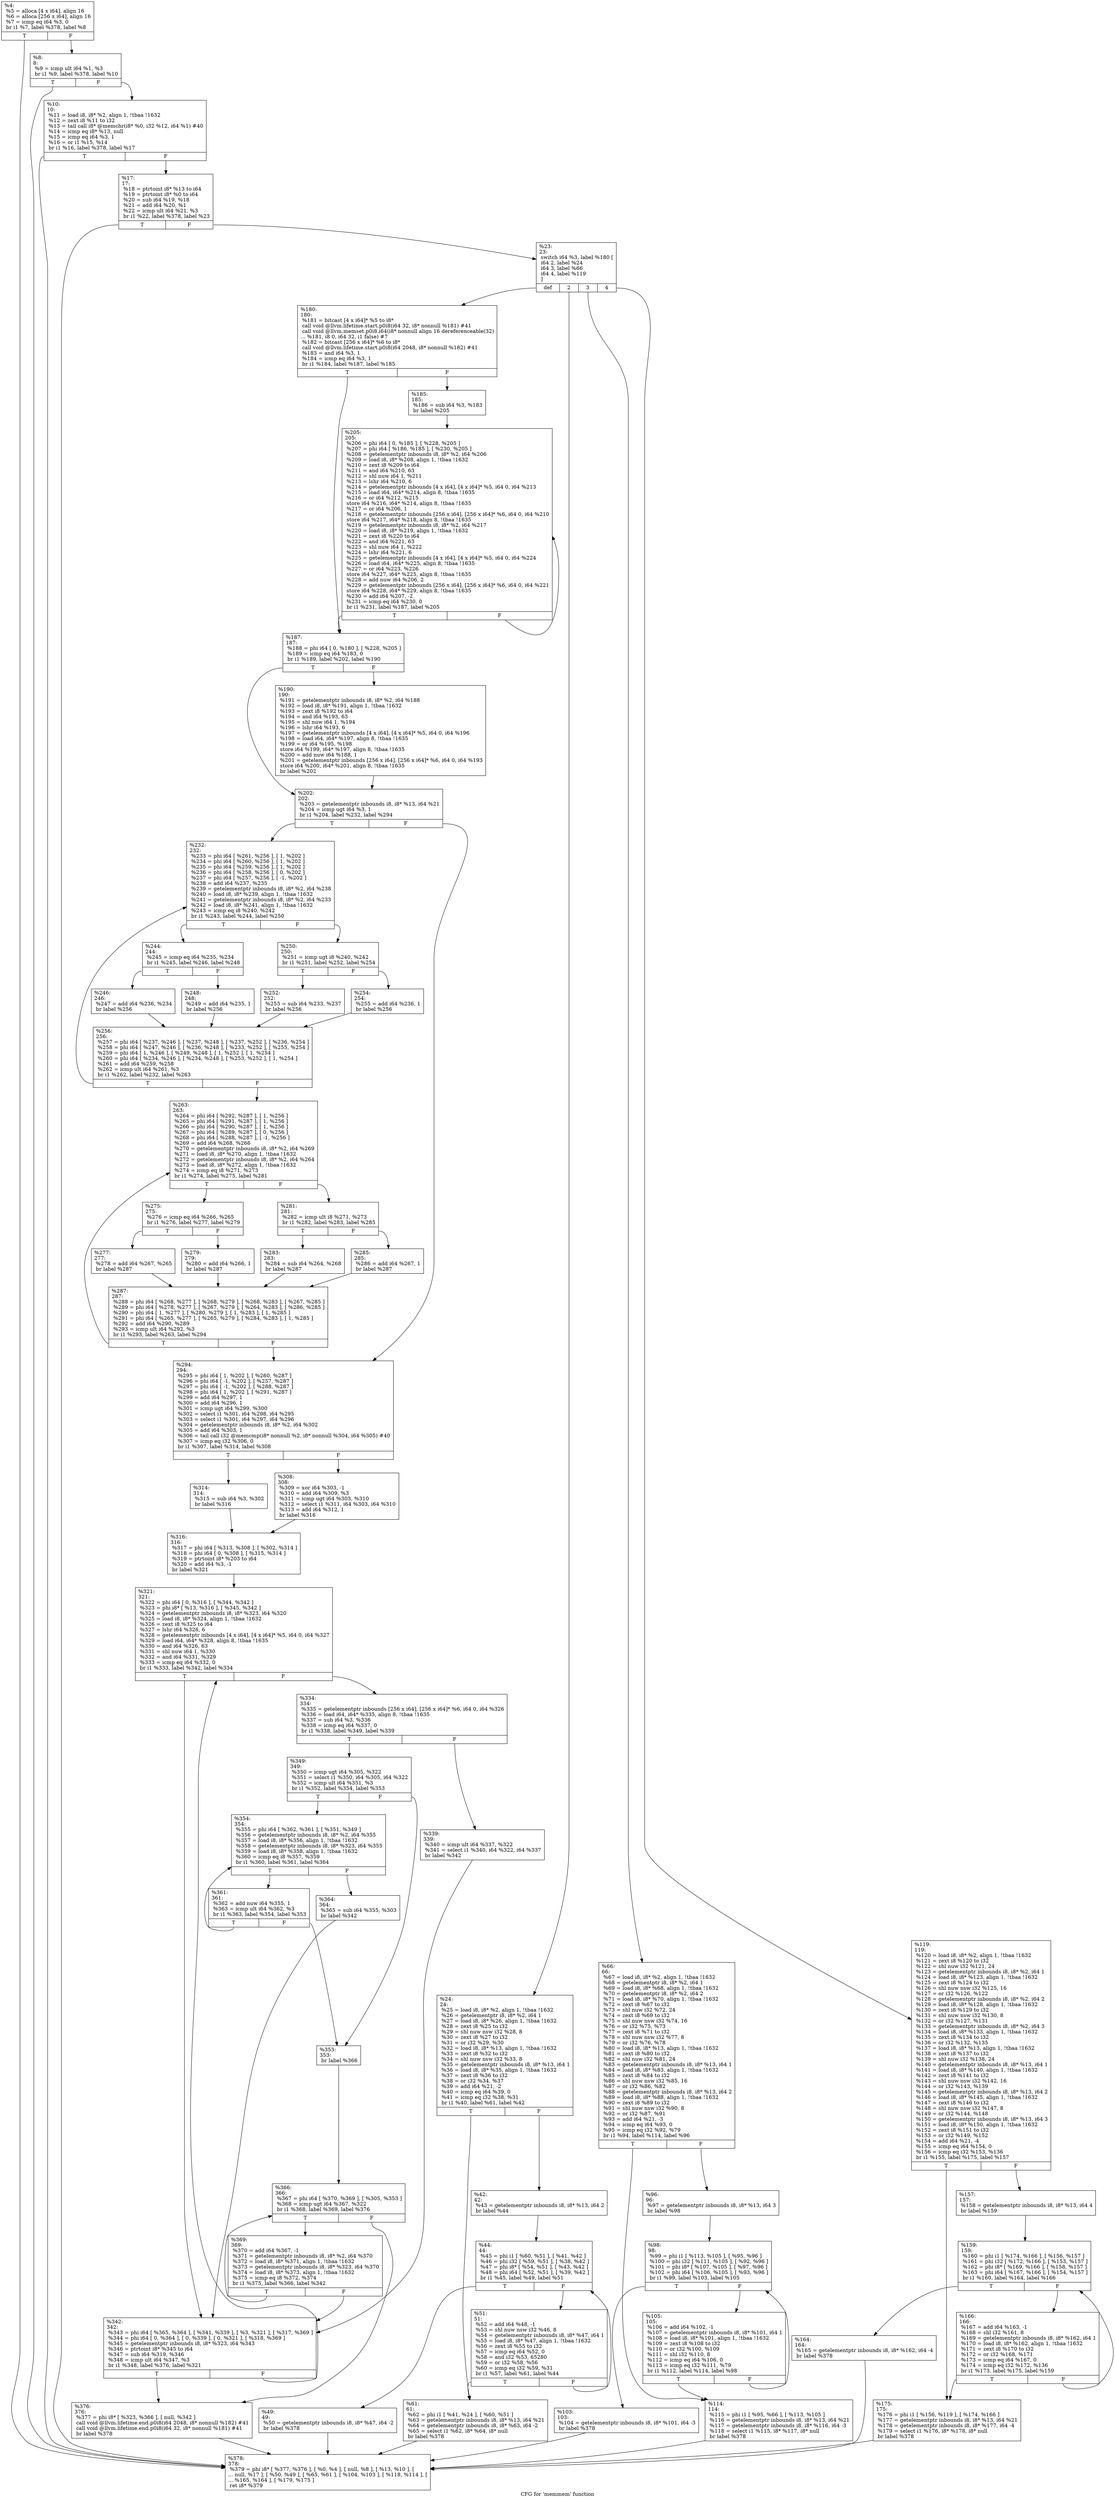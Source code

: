 digraph "CFG for 'memmem' function" {
	label="CFG for 'memmem' function";

	Node0x1d0cd90 [shape=record,label="{%4:\l  %5 = alloca [4 x i64], align 16\l  %6 = alloca [256 x i64], align 16\l  %7 = icmp eq i64 %3, 0\l  br i1 %7, label %378, label %8\l|{<s0>T|<s1>F}}"];
	Node0x1d0cd90:s0 -> Node0x1d0e0a0;
	Node0x1d0cd90:s1 -> Node0x1d0cde0;
	Node0x1d0cde0 [shape=record,label="{%8:\l8:                                                \l  %9 = icmp ult i64 %1, %3\l  br i1 %9, label %378, label %10\l|{<s0>T|<s1>F}}"];
	Node0x1d0cde0:s0 -> Node0x1d0e0a0;
	Node0x1d0cde0:s1 -> Node0x1d0ce30;
	Node0x1d0ce30 [shape=record,label="{%10:\l10:                                               \l  %11 = load i8, i8* %2, align 1, !tbaa !1632\l  %12 = zext i8 %11 to i32\l  %13 = tail call i8* @memchr(i8* %0, i32 %12, i64 %1) #40\l  %14 = icmp eq i8* %13, null\l  %15 = icmp eq i64 %3, 1\l  %16 = or i1 %15, %14\l  br i1 %16, label %378, label %17\l|{<s0>T|<s1>F}}"];
	Node0x1d0ce30:s0 -> Node0x1d0e0a0;
	Node0x1d0ce30:s1 -> Node0x1d0ce80;
	Node0x1d0ce80 [shape=record,label="{%17:\l17:                                               \l  %18 = ptrtoint i8* %13 to i64\l  %19 = ptrtoint i8* %0 to i64\l  %20 = sub i64 %19, %18\l  %21 = add i64 %20, %1\l  %22 = icmp ult i64 %21, %3\l  br i1 %22, label %378, label %23\l|{<s0>T|<s1>F}}"];
	Node0x1d0ce80:s0 -> Node0x1d0e0a0;
	Node0x1d0ce80:s1 -> Node0x1d0ced0;
	Node0x1d0ced0 [shape=record,label="{%23:\l23:                                               \l  switch i64 %3, label %180 [\l    i64 2, label %24\l    i64 3, label %66\l    i64 4, label %119\l  ]\l|{<s0>def|<s1>2|<s2>3|<s3>4}}"];
	Node0x1d0ced0:s0 -> Node0x1d0d4c0;
	Node0x1d0ced0:s1 -> Node0x1d0cf20;
	Node0x1d0ced0:s2 -> Node0x1d0d100;
	Node0x1d0ced0:s3 -> Node0x1d0d2e0;
	Node0x1d0cf20 [shape=record,label="{%24:\l24:                                               \l  %25 = load i8, i8* %2, align 1, !tbaa !1632\l  %26 = getelementptr i8, i8* %2, i64 1\l  %27 = load i8, i8* %26, align 1, !tbaa !1632\l  %28 = zext i8 %25 to i32\l  %29 = shl nuw nsw i32 %28, 8\l  %30 = zext i8 %27 to i32\l  %31 = or i32 %29, %30\l  %32 = load i8, i8* %13, align 1, !tbaa !1632\l  %33 = zext i8 %32 to i32\l  %34 = shl nuw nsw i32 %33, 8\l  %35 = getelementptr inbounds i8, i8* %13, i64 1\l  %36 = load i8, i8* %35, align 1, !tbaa !1632\l  %37 = zext i8 %36 to i32\l  %38 = or i32 %34, %37\l  %39 = add i64 %21, -2\l  %40 = icmp eq i64 %39, 0\l  %41 = icmp eq i32 %38, %31\l  br i1 %40, label %61, label %42\l|{<s0>T|<s1>F}}"];
	Node0x1d0cf20:s0 -> Node0x1d0d0b0;
	Node0x1d0cf20:s1 -> Node0x1d0cf70;
	Node0x1d0cf70 [shape=record,label="{%42:\l42:                                               \l  %43 = getelementptr inbounds i8, i8* %13, i64 2\l  br label %44\l}"];
	Node0x1d0cf70 -> Node0x1d0cfc0;
	Node0x1d0cfc0 [shape=record,label="{%44:\l44:                                               \l  %45 = phi i1 [ %60, %51 ], [ %41, %42 ]\l  %46 = phi i32 [ %59, %51 ], [ %38, %42 ]\l  %47 = phi i8* [ %54, %51 ], [ %43, %42 ]\l  %48 = phi i64 [ %52, %51 ], [ %39, %42 ]\l  br i1 %45, label %49, label %51\l|{<s0>T|<s1>F}}"];
	Node0x1d0cfc0:s0 -> Node0x1d0d010;
	Node0x1d0cfc0:s1 -> Node0x1d0d060;
	Node0x1d0d010 [shape=record,label="{%49:\l49:                                               \l  %50 = getelementptr inbounds i8, i8* %47, i64 -2\l  br label %378\l}"];
	Node0x1d0d010 -> Node0x1d0e0a0;
	Node0x1d0d060 [shape=record,label="{%51:\l51:                                               \l  %52 = add i64 %48, -1\l  %53 = shl nuw nsw i32 %46, 8\l  %54 = getelementptr inbounds i8, i8* %47, i64 1\l  %55 = load i8, i8* %47, align 1, !tbaa !1632\l  %56 = zext i8 %55 to i32\l  %57 = icmp eq i64 %52, 0\l  %58 = and i32 %53, 65280\l  %59 = or i32 %58, %56\l  %60 = icmp eq i32 %59, %31\l  br i1 %57, label %61, label %44\l|{<s0>T|<s1>F}}"];
	Node0x1d0d060:s0 -> Node0x1d0d0b0;
	Node0x1d0d060:s1 -> Node0x1d0cfc0;
	Node0x1d0d0b0 [shape=record,label="{%61:\l61:                                               \l  %62 = phi i1 [ %41, %24 ], [ %60, %51 ]\l  %63 = getelementptr inbounds i8, i8* %13, i64 %21\l  %64 = getelementptr inbounds i8, i8* %63, i64 -2\l  %65 = select i1 %62, i8* %64, i8* null\l  br label %378\l}"];
	Node0x1d0d0b0 -> Node0x1d0e0a0;
	Node0x1d0d100 [shape=record,label="{%66:\l66:                                               \l  %67 = load i8, i8* %2, align 1, !tbaa !1632\l  %68 = getelementptr i8, i8* %2, i64 1\l  %69 = load i8, i8* %68, align 1, !tbaa !1632\l  %70 = getelementptr i8, i8* %2, i64 2\l  %71 = load i8, i8* %70, align 1, !tbaa !1632\l  %72 = zext i8 %67 to i32\l  %73 = shl nuw i32 %72, 24\l  %74 = zext i8 %69 to i32\l  %75 = shl nuw nsw i32 %74, 16\l  %76 = or i32 %75, %73\l  %77 = zext i8 %71 to i32\l  %78 = shl nuw nsw i32 %77, 8\l  %79 = or i32 %76, %78\l  %80 = load i8, i8* %13, align 1, !tbaa !1632\l  %81 = zext i8 %80 to i32\l  %82 = shl nuw i32 %81, 24\l  %83 = getelementptr inbounds i8, i8* %13, i64 1\l  %84 = load i8, i8* %83, align 1, !tbaa !1632\l  %85 = zext i8 %84 to i32\l  %86 = shl nuw nsw i32 %85, 16\l  %87 = or i32 %86, %82\l  %88 = getelementptr inbounds i8, i8* %13, i64 2\l  %89 = load i8, i8* %88, align 1, !tbaa !1632\l  %90 = zext i8 %89 to i32\l  %91 = shl nuw nsw i32 %90, 8\l  %92 = or i32 %87, %91\l  %93 = add i64 %21, -3\l  %94 = icmp eq i64 %93, 0\l  %95 = icmp eq i32 %92, %79\l  br i1 %94, label %114, label %96\l|{<s0>T|<s1>F}}"];
	Node0x1d0d100:s0 -> Node0x1d0d290;
	Node0x1d0d100:s1 -> Node0x1d0d150;
	Node0x1d0d150 [shape=record,label="{%96:\l96:                                               \l  %97 = getelementptr inbounds i8, i8* %13, i64 3\l  br label %98\l}"];
	Node0x1d0d150 -> Node0x1d0d1a0;
	Node0x1d0d1a0 [shape=record,label="{%98:\l98:                                               \l  %99 = phi i1 [ %113, %105 ], [ %95, %96 ]\l  %100 = phi i32 [ %111, %105 ], [ %92, %96 ]\l  %101 = phi i8* [ %107, %105 ], [ %97, %96 ]\l  %102 = phi i64 [ %106, %105 ], [ %93, %96 ]\l  br i1 %99, label %103, label %105\l|{<s0>T|<s1>F}}"];
	Node0x1d0d1a0:s0 -> Node0x1d0d1f0;
	Node0x1d0d1a0:s1 -> Node0x1d0d240;
	Node0x1d0d1f0 [shape=record,label="{%103:\l103:                                              \l  %104 = getelementptr inbounds i8, i8* %101, i64 -3\l  br label %378\l}"];
	Node0x1d0d1f0 -> Node0x1d0e0a0;
	Node0x1d0d240 [shape=record,label="{%105:\l105:                                              \l  %106 = add i64 %102, -1\l  %107 = getelementptr inbounds i8, i8* %101, i64 1\l  %108 = load i8, i8* %101, align 1, !tbaa !1632\l  %109 = zext i8 %108 to i32\l  %110 = or i32 %100, %109\l  %111 = shl i32 %110, 8\l  %112 = icmp eq i64 %106, 0\l  %113 = icmp eq i32 %111, %79\l  br i1 %112, label %114, label %98\l|{<s0>T|<s1>F}}"];
	Node0x1d0d240:s0 -> Node0x1d0d290;
	Node0x1d0d240:s1 -> Node0x1d0d1a0;
	Node0x1d0d290 [shape=record,label="{%114:\l114:                                              \l  %115 = phi i1 [ %95, %66 ], [ %113, %105 ]\l  %116 = getelementptr inbounds i8, i8* %13, i64 %21\l  %117 = getelementptr inbounds i8, i8* %116, i64 -3\l  %118 = select i1 %115, i8* %117, i8* null\l  br label %378\l}"];
	Node0x1d0d290 -> Node0x1d0e0a0;
	Node0x1d0d2e0 [shape=record,label="{%119:\l119:                                              \l  %120 = load i8, i8* %2, align 1, !tbaa !1632\l  %121 = zext i8 %120 to i32\l  %122 = shl nuw i32 %121, 24\l  %123 = getelementptr inbounds i8, i8* %2, i64 1\l  %124 = load i8, i8* %123, align 1, !tbaa !1632\l  %125 = zext i8 %124 to i32\l  %126 = shl nuw nsw i32 %125, 16\l  %127 = or i32 %126, %122\l  %128 = getelementptr inbounds i8, i8* %2, i64 2\l  %129 = load i8, i8* %128, align 1, !tbaa !1632\l  %130 = zext i8 %129 to i32\l  %131 = shl nuw nsw i32 %130, 8\l  %132 = or i32 %127, %131\l  %133 = getelementptr inbounds i8, i8* %2, i64 3\l  %134 = load i8, i8* %133, align 1, !tbaa !1632\l  %135 = zext i8 %134 to i32\l  %136 = or i32 %132, %135\l  %137 = load i8, i8* %13, align 1, !tbaa !1632\l  %138 = zext i8 %137 to i32\l  %139 = shl nuw i32 %138, 24\l  %140 = getelementptr inbounds i8, i8* %13, i64 1\l  %141 = load i8, i8* %140, align 1, !tbaa !1632\l  %142 = zext i8 %141 to i32\l  %143 = shl nuw nsw i32 %142, 16\l  %144 = or i32 %143, %139\l  %145 = getelementptr inbounds i8, i8* %13, i64 2\l  %146 = load i8, i8* %145, align 1, !tbaa !1632\l  %147 = zext i8 %146 to i32\l  %148 = shl nuw nsw i32 %147, 8\l  %149 = or i32 %144, %148\l  %150 = getelementptr inbounds i8, i8* %13, i64 3\l  %151 = load i8, i8* %150, align 1, !tbaa !1632\l  %152 = zext i8 %151 to i32\l  %153 = or i32 %149, %152\l  %154 = add i64 %21, -4\l  %155 = icmp eq i64 %154, 0\l  %156 = icmp eq i32 %153, %136\l  br i1 %155, label %175, label %157\l|{<s0>T|<s1>F}}"];
	Node0x1d0d2e0:s0 -> Node0x1d0d470;
	Node0x1d0d2e0:s1 -> Node0x1d0d330;
	Node0x1d0d330 [shape=record,label="{%157:\l157:                                              \l  %158 = getelementptr inbounds i8, i8* %13, i64 4\l  br label %159\l}"];
	Node0x1d0d330 -> Node0x1d0d380;
	Node0x1d0d380 [shape=record,label="{%159:\l159:                                              \l  %160 = phi i1 [ %174, %166 ], [ %156, %157 ]\l  %161 = phi i32 [ %172, %166 ], [ %153, %157 ]\l  %162 = phi i8* [ %169, %166 ], [ %158, %157 ]\l  %163 = phi i64 [ %167, %166 ], [ %154, %157 ]\l  br i1 %160, label %164, label %166\l|{<s0>T|<s1>F}}"];
	Node0x1d0d380:s0 -> Node0x1d0d3d0;
	Node0x1d0d380:s1 -> Node0x1d0d420;
	Node0x1d0d3d0 [shape=record,label="{%164:\l164:                                              \l  %165 = getelementptr inbounds i8, i8* %162, i64 -4\l  br label %378\l}"];
	Node0x1d0d3d0 -> Node0x1d0e0a0;
	Node0x1d0d420 [shape=record,label="{%166:\l166:                                              \l  %167 = add i64 %163, -1\l  %168 = shl i32 %161, 8\l  %169 = getelementptr inbounds i8, i8* %162, i64 1\l  %170 = load i8, i8* %162, align 1, !tbaa !1632\l  %171 = zext i8 %170 to i32\l  %172 = or i32 %168, %171\l  %173 = icmp eq i64 %167, 0\l  %174 = icmp eq i32 %172, %136\l  br i1 %173, label %175, label %159\l|{<s0>T|<s1>F}}"];
	Node0x1d0d420:s0 -> Node0x1d0d470;
	Node0x1d0d420:s1 -> Node0x1d0d380;
	Node0x1d0d470 [shape=record,label="{%175:\l175:                                              \l  %176 = phi i1 [ %156, %119 ], [ %174, %166 ]\l  %177 = getelementptr inbounds i8, i8* %13, i64 %21\l  %178 = getelementptr inbounds i8, i8* %177, i64 -4\l  %179 = select i1 %176, i8* %178, i8* null\l  br label %378\l}"];
	Node0x1d0d470 -> Node0x1d0e0a0;
	Node0x1d0d4c0 [shape=record,label="{%180:\l180:                                              \l  %181 = bitcast [4 x i64]* %5 to i8*\l  call void @llvm.lifetime.start.p0i8(i64 32, i8* nonnull %181) #41\l  call void @llvm.memset.p0i8.i64(i8* nonnull align 16 dereferenceable(32)\l... %181, i8 0, i64 32, i1 false) #7\l  %182 = bitcast [256 x i64]* %6 to i8*\l  call void @llvm.lifetime.start.p0i8(i64 2048, i8* nonnull %182) #41\l  %183 = and i64 %3, 1\l  %184 = icmp eq i64 %3, 1\l  br i1 %184, label %187, label %185\l|{<s0>T|<s1>F}}"];
	Node0x1d0d4c0:s0 -> Node0x1d0d560;
	Node0x1d0d4c0:s1 -> Node0x1d0d510;
	Node0x1d0d510 [shape=record,label="{%185:\l185:                                              \l  %186 = sub i64 %3, %183\l  br label %205\l}"];
	Node0x1d0d510 -> Node0x1d0d650;
	Node0x1d0d560 [shape=record,label="{%187:\l187:                                              \l  %188 = phi i64 [ 0, %180 ], [ %228, %205 ]\l  %189 = icmp eq i64 %183, 0\l  br i1 %189, label %202, label %190\l|{<s0>T|<s1>F}}"];
	Node0x1d0d560:s0 -> Node0x1d0d600;
	Node0x1d0d560:s1 -> Node0x1d0d5b0;
	Node0x1d0d5b0 [shape=record,label="{%190:\l190:                                              \l  %191 = getelementptr inbounds i8, i8* %2, i64 %188\l  %192 = load i8, i8* %191, align 1, !tbaa !1632\l  %193 = zext i8 %192 to i64\l  %194 = and i64 %193, 63\l  %195 = shl nuw i64 1, %194\l  %196 = lshr i64 %193, 6\l  %197 = getelementptr inbounds [4 x i64], [4 x i64]* %5, i64 0, i64 %196\l  %198 = load i64, i64* %197, align 8, !tbaa !1635\l  %199 = or i64 %195, %198\l  store i64 %199, i64* %197, align 8, !tbaa !1635\l  %200 = add nuw i64 %188, 1\l  %201 = getelementptr inbounds [256 x i64], [256 x i64]* %6, i64 0, i64 %193\l  store i64 %200, i64* %201, align 8, !tbaa !1635\l  br label %202\l}"];
	Node0x1d0d5b0 -> Node0x1d0d600;
	Node0x1d0d600 [shape=record,label="{%202:\l202:                                              \l  %203 = getelementptr inbounds i8, i8* %13, i64 %21\l  %204 = icmp ugt i64 %3, 1\l  br i1 %204, label %232, label %294\l|{<s0>T|<s1>F}}"];
	Node0x1d0d600:s0 -> Node0x1d0d6a0;
	Node0x1d0d600:s1 -> Node0x1d0dba0;
	Node0x1d0d650 [shape=record,label="{%205:\l205:                                              \l  %206 = phi i64 [ 0, %185 ], [ %228, %205 ]\l  %207 = phi i64 [ %186, %185 ], [ %230, %205 ]\l  %208 = getelementptr inbounds i8, i8* %2, i64 %206\l  %209 = load i8, i8* %208, align 1, !tbaa !1632\l  %210 = zext i8 %209 to i64\l  %211 = and i64 %210, 63\l  %212 = shl nuw i64 1, %211\l  %213 = lshr i64 %210, 6\l  %214 = getelementptr inbounds [4 x i64], [4 x i64]* %5, i64 0, i64 %213\l  %215 = load i64, i64* %214, align 8, !tbaa !1635\l  %216 = or i64 %212, %215\l  store i64 %216, i64* %214, align 8, !tbaa !1635\l  %217 = or i64 %206, 1\l  %218 = getelementptr inbounds [256 x i64], [256 x i64]* %6, i64 0, i64 %210\l  store i64 %217, i64* %218, align 8, !tbaa !1635\l  %219 = getelementptr inbounds i8, i8* %2, i64 %217\l  %220 = load i8, i8* %219, align 1, !tbaa !1632\l  %221 = zext i8 %220 to i64\l  %222 = and i64 %221, 63\l  %223 = shl nuw i64 1, %222\l  %224 = lshr i64 %221, 6\l  %225 = getelementptr inbounds [4 x i64], [4 x i64]* %5, i64 0, i64 %224\l  %226 = load i64, i64* %225, align 8, !tbaa !1635\l  %227 = or i64 %223, %226\l  store i64 %227, i64* %225, align 8, !tbaa !1635\l  %228 = add nuw i64 %206, 2\l  %229 = getelementptr inbounds [256 x i64], [256 x i64]* %6, i64 0, i64 %221\l  store i64 %228, i64* %229, align 8, !tbaa !1635\l  %230 = add i64 %207, -2\l  %231 = icmp eq i64 %230, 0\l  br i1 %231, label %187, label %205\l|{<s0>T|<s1>F}}"];
	Node0x1d0d650:s0 -> Node0x1d0d560;
	Node0x1d0d650:s1 -> Node0x1d0d650;
	Node0x1d0d6a0 [shape=record,label="{%232:\l232:                                              \l  %233 = phi i64 [ %261, %256 ], [ 1, %202 ]\l  %234 = phi i64 [ %260, %256 ], [ 1, %202 ]\l  %235 = phi i64 [ %259, %256 ], [ 1, %202 ]\l  %236 = phi i64 [ %258, %256 ], [ 0, %202 ]\l  %237 = phi i64 [ %257, %256 ], [ -1, %202 ]\l  %238 = add i64 %237, %235\l  %239 = getelementptr inbounds i8, i8* %2, i64 %238\l  %240 = load i8, i8* %239, align 1, !tbaa !1632\l  %241 = getelementptr inbounds i8, i8* %2, i64 %233\l  %242 = load i8, i8* %241, align 1, !tbaa !1632\l  %243 = icmp eq i8 %240, %242\l  br i1 %243, label %244, label %250\l|{<s0>T|<s1>F}}"];
	Node0x1d0d6a0:s0 -> Node0x1d0d6f0;
	Node0x1d0d6a0:s1 -> Node0x1d0d7e0;
	Node0x1d0d6f0 [shape=record,label="{%244:\l244:                                              \l  %245 = icmp eq i64 %235, %234\l  br i1 %245, label %246, label %248\l|{<s0>T|<s1>F}}"];
	Node0x1d0d6f0:s0 -> Node0x1d0d740;
	Node0x1d0d6f0:s1 -> Node0x1d0d790;
	Node0x1d0d740 [shape=record,label="{%246:\l246:                                              \l  %247 = add i64 %236, %234\l  br label %256\l}"];
	Node0x1d0d740 -> Node0x1d0d8d0;
	Node0x1d0d790 [shape=record,label="{%248:\l248:                                              \l  %249 = add i64 %235, 1\l  br label %256\l}"];
	Node0x1d0d790 -> Node0x1d0d8d0;
	Node0x1d0d7e0 [shape=record,label="{%250:\l250:                                              \l  %251 = icmp ugt i8 %240, %242\l  br i1 %251, label %252, label %254\l|{<s0>T|<s1>F}}"];
	Node0x1d0d7e0:s0 -> Node0x1d0d830;
	Node0x1d0d7e0:s1 -> Node0x1d0d880;
	Node0x1d0d830 [shape=record,label="{%252:\l252:                                              \l  %253 = sub i64 %233, %237\l  br label %256\l}"];
	Node0x1d0d830 -> Node0x1d0d8d0;
	Node0x1d0d880 [shape=record,label="{%254:\l254:                                              \l  %255 = add i64 %236, 1\l  br label %256\l}"];
	Node0x1d0d880 -> Node0x1d0d8d0;
	Node0x1d0d8d0 [shape=record,label="{%256:\l256:                                              \l  %257 = phi i64 [ %237, %246 ], [ %237, %248 ], [ %237, %252 ], [ %236, %254 ]\l  %258 = phi i64 [ %247, %246 ], [ %236, %248 ], [ %233, %252 ], [ %255, %254 ]\l  %259 = phi i64 [ 1, %246 ], [ %249, %248 ], [ 1, %252 ], [ 1, %254 ]\l  %260 = phi i64 [ %234, %246 ], [ %234, %248 ], [ %253, %252 ], [ 1, %254 ]\l  %261 = add i64 %259, %258\l  %262 = icmp ult i64 %261, %3\l  br i1 %262, label %232, label %263\l|{<s0>T|<s1>F}}"];
	Node0x1d0d8d0:s0 -> Node0x1d0d6a0;
	Node0x1d0d8d0:s1 -> Node0x1d0d920;
	Node0x1d0d920 [shape=record,label="{%263:\l263:                                              \l  %264 = phi i64 [ %292, %287 ], [ 1, %256 ]\l  %265 = phi i64 [ %291, %287 ], [ 1, %256 ]\l  %266 = phi i64 [ %290, %287 ], [ 1, %256 ]\l  %267 = phi i64 [ %289, %287 ], [ 0, %256 ]\l  %268 = phi i64 [ %288, %287 ], [ -1, %256 ]\l  %269 = add i64 %268, %266\l  %270 = getelementptr inbounds i8, i8* %2, i64 %269\l  %271 = load i8, i8* %270, align 1, !tbaa !1632\l  %272 = getelementptr inbounds i8, i8* %2, i64 %264\l  %273 = load i8, i8* %272, align 1, !tbaa !1632\l  %274 = icmp eq i8 %271, %273\l  br i1 %274, label %275, label %281\l|{<s0>T|<s1>F}}"];
	Node0x1d0d920:s0 -> Node0x1d0d970;
	Node0x1d0d920:s1 -> Node0x1d0da60;
	Node0x1d0d970 [shape=record,label="{%275:\l275:                                              \l  %276 = icmp eq i64 %266, %265\l  br i1 %276, label %277, label %279\l|{<s0>T|<s1>F}}"];
	Node0x1d0d970:s0 -> Node0x1d0d9c0;
	Node0x1d0d970:s1 -> Node0x1d0da10;
	Node0x1d0d9c0 [shape=record,label="{%277:\l277:                                              \l  %278 = add i64 %267, %265\l  br label %287\l}"];
	Node0x1d0d9c0 -> Node0x1d0db50;
	Node0x1d0da10 [shape=record,label="{%279:\l279:                                              \l  %280 = add i64 %266, 1\l  br label %287\l}"];
	Node0x1d0da10 -> Node0x1d0db50;
	Node0x1d0da60 [shape=record,label="{%281:\l281:                                              \l  %282 = icmp ult i8 %271, %273\l  br i1 %282, label %283, label %285\l|{<s0>T|<s1>F}}"];
	Node0x1d0da60:s0 -> Node0x1d0dab0;
	Node0x1d0da60:s1 -> Node0x1d0db00;
	Node0x1d0dab0 [shape=record,label="{%283:\l283:                                              \l  %284 = sub i64 %264, %268\l  br label %287\l}"];
	Node0x1d0dab0 -> Node0x1d0db50;
	Node0x1d0db00 [shape=record,label="{%285:\l285:                                              \l  %286 = add i64 %267, 1\l  br label %287\l}"];
	Node0x1d0db00 -> Node0x1d0db50;
	Node0x1d0db50 [shape=record,label="{%287:\l287:                                              \l  %288 = phi i64 [ %268, %277 ], [ %268, %279 ], [ %268, %283 ], [ %267, %285 ]\l  %289 = phi i64 [ %278, %277 ], [ %267, %279 ], [ %264, %283 ], [ %286, %285 ]\l  %290 = phi i64 [ 1, %277 ], [ %280, %279 ], [ 1, %283 ], [ 1, %285 ]\l  %291 = phi i64 [ %265, %277 ], [ %265, %279 ], [ %284, %283 ], [ 1, %285 ]\l  %292 = add i64 %290, %289\l  %293 = icmp ult i64 %292, %3\l  br i1 %293, label %263, label %294\l|{<s0>T|<s1>F}}"];
	Node0x1d0db50:s0 -> Node0x1d0d920;
	Node0x1d0db50:s1 -> Node0x1d0dba0;
	Node0x1d0dba0 [shape=record,label="{%294:\l294:                                              \l  %295 = phi i64 [ 1, %202 ], [ %260, %287 ]\l  %296 = phi i64 [ -1, %202 ], [ %257, %287 ]\l  %297 = phi i64 [ -1, %202 ], [ %288, %287 ]\l  %298 = phi i64 [ 1, %202 ], [ %291, %287 ]\l  %299 = add i64 %297, 1\l  %300 = add i64 %296, 1\l  %301 = icmp ugt i64 %299, %300\l  %302 = select i1 %301, i64 %298, i64 %295\l  %303 = select i1 %301, i64 %297, i64 %296\l  %304 = getelementptr inbounds i8, i8* %2, i64 %302\l  %305 = add i64 %303, 1\l  %306 = tail call i32 @memcmp(i8* nonnull %2, i8* nonnull %304, i64 %305) #40\l  %307 = icmp eq i32 %306, 0\l  br i1 %307, label %314, label %308\l|{<s0>T|<s1>F}}"];
	Node0x1d0dba0:s0 -> Node0x1d0dc40;
	Node0x1d0dba0:s1 -> Node0x1d0dbf0;
	Node0x1d0dbf0 [shape=record,label="{%308:\l308:                                              \l  %309 = xor i64 %303, -1\l  %310 = add i64 %309, %3\l  %311 = icmp ugt i64 %303, %310\l  %312 = select i1 %311, i64 %303, i64 %310\l  %313 = add i64 %312, 1\l  br label %316\l}"];
	Node0x1d0dbf0 -> Node0x1d0dc90;
	Node0x1d0dc40 [shape=record,label="{%314:\l314:                                              \l  %315 = sub i64 %3, %302\l  br label %316\l}"];
	Node0x1d0dc40 -> Node0x1d0dc90;
	Node0x1d0dc90 [shape=record,label="{%316:\l316:                                              \l  %317 = phi i64 [ %313, %308 ], [ %302, %314 ]\l  %318 = phi i64 [ 0, %308 ], [ %315, %314 ]\l  %319 = ptrtoint i8* %203 to i64\l  %320 = add i64 %3, -1\l  br label %321\l}"];
	Node0x1d0dc90 -> Node0x1d0dce0;
	Node0x1d0dce0 [shape=record,label="{%321:\l321:                                              \l  %322 = phi i64 [ 0, %316 ], [ %344, %342 ]\l  %323 = phi i8* [ %13, %316 ], [ %345, %342 ]\l  %324 = getelementptr inbounds i8, i8* %323, i64 %320\l  %325 = load i8, i8* %324, align 1, !tbaa !1632\l  %326 = zext i8 %325 to i64\l  %327 = lshr i64 %326, 6\l  %328 = getelementptr inbounds [4 x i64], [4 x i64]* %5, i64 0, i64 %327\l  %329 = load i64, i64* %328, align 8, !tbaa !1635\l  %330 = and i64 %326, 63\l  %331 = shl nuw i64 1, %330\l  %332 = and i64 %331, %329\l  %333 = icmp eq i64 %332, 0\l  br i1 %333, label %342, label %334\l|{<s0>T|<s1>F}}"];
	Node0x1d0dce0:s0 -> Node0x1d0ddd0;
	Node0x1d0dce0:s1 -> Node0x1d0dd30;
	Node0x1d0dd30 [shape=record,label="{%334:\l334:                                              \l  %335 = getelementptr inbounds [256 x i64], [256 x i64]* %6, i64 0, i64 %326\l  %336 = load i64, i64* %335, align 8, !tbaa !1635\l  %337 = sub i64 %3, %336\l  %338 = icmp eq i64 %337, 0\l  br i1 %338, label %349, label %339\l|{<s0>T|<s1>F}}"];
	Node0x1d0dd30:s0 -> Node0x1d0de20;
	Node0x1d0dd30:s1 -> Node0x1d0dd80;
	Node0x1d0dd80 [shape=record,label="{%339:\l339:                                              \l  %340 = icmp ult i64 %337, %322\l  %341 = select i1 %340, i64 %322, i64 %337\l  br label %342\l}"];
	Node0x1d0dd80 -> Node0x1d0ddd0;
	Node0x1d0ddd0 [shape=record,label="{%342:\l342:                                              \l  %343 = phi i64 [ %365, %364 ], [ %341, %339 ], [ %3, %321 ], [ %317, %369 ]\l  %344 = phi i64 [ 0, %364 ], [ 0, %339 ], [ 0, %321 ], [ %318, %369 ]\l  %345 = getelementptr inbounds i8, i8* %323, i64 %343\l  %346 = ptrtoint i8* %345 to i64\l  %347 = sub i64 %319, %346\l  %348 = icmp ult i64 %347, %3\l  br i1 %348, label %376, label %321\l|{<s0>T|<s1>F}}"];
	Node0x1d0ddd0:s0 -> Node0x1d0e050;
	Node0x1d0ddd0:s1 -> Node0x1d0dce0;
	Node0x1d0de20 [shape=record,label="{%349:\l349:                                              \l  %350 = icmp ugt i64 %305, %322\l  %351 = select i1 %350, i64 %305, i64 %322\l  %352 = icmp ult i64 %351, %3\l  br i1 %352, label %354, label %353\l|{<s0>T|<s1>F}}"];
	Node0x1d0de20:s0 -> Node0x1d0dec0;
	Node0x1d0de20:s1 -> Node0x1d0de70;
	Node0x1d0de70 [shape=record,label="{%353:\l353:                                              \l  br label %366\l}"];
	Node0x1d0de70 -> Node0x1d0dfb0;
	Node0x1d0dec0 [shape=record,label="{%354:\l354:                                              \l  %355 = phi i64 [ %362, %361 ], [ %351, %349 ]\l  %356 = getelementptr inbounds i8, i8* %2, i64 %355\l  %357 = load i8, i8* %356, align 1, !tbaa !1632\l  %358 = getelementptr inbounds i8, i8* %323, i64 %355\l  %359 = load i8, i8* %358, align 1, !tbaa !1632\l  %360 = icmp eq i8 %357, %359\l  br i1 %360, label %361, label %364\l|{<s0>T|<s1>F}}"];
	Node0x1d0dec0:s0 -> Node0x1d0df10;
	Node0x1d0dec0:s1 -> Node0x1d0df60;
	Node0x1d0df10 [shape=record,label="{%361:\l361:                                              \l  %362 = add nuw i64 %355, 1\l  %363 = icmp ult i64 %362, %3\l  br i1 %363, label %354, label %353\l|{<s0>T|<s1>F}}"];
	Node0x1d0df10:s0 -> Node0x1d0dec0;
	Node0x1d0df10:s1 -> Node0x1d0de70;
	Node0x1d0df60 [shape=record,label="{%364:\l364:                                              \l  %365 = sub i64 %355, %303\l  br label %342\l}"];
	Node0x1d0df60 -> Node0x1d0ddd0;
	Node0x1d0dfb0 [shape=record,label="{%366:\l366:                                              \l  %367 = phi i64 [ %370, %369 ], [ %305, %353 ]\l  %368 = icmp ugt i64 %367, %322\l  br i1 %368, label %369, label %376\l|{<s0>T|<s1>F}}"];
	Node0x1d0dfb0:s0 -> Node0x1d0e000;
	Node0x1d0dfb0:s1 -> Node0x1d0e050;
	Node0x1d0e000 [shape=record,label="{%369:\l369:                                              \l  %370 = add i64 %367, -1\l  %371 = getelementptr inbounds i8, i8* %2, i64 %370\l  %372 = load i8, i8* %371, align 1, !tbaa !1632\l  %373 = getelementptr inbounds i8, i8* %323, i64 %370\l  %374 = load i8, i8* %373, align 1, !tbaa !1632\l  %375 = icmp eq i8 %372, %374\l  br i1 %375, label %366, label %342\l|{<s0>T|<s1>F}}"];
	Node0x1d0e000:s0 -> Node0x1d0dfb0;
	Node0x1d0e000:s1 -> Node0x1d0ddd0;
	Node0x1d0e050 [shape=record,label="{%376:\l376:                                              \l  %377 = phi i8* [ %323, %366 ], [ null, %342 ]\l  call void @llvm.lifetime.end.p0i8(i64 2048, i8* nonnull %182) #41\l  call void @llvm.lifetime.end.p0i8(i64 32, i8* nonnull %181) #41\l  br label %378\l}"];
	Node0x1d0e050 -> Node0x1d0e0a0;
	Node0x1d0e0a0 [shape=record,label="{%378:\l378:                                              \l  %379 = phi i8* [ %377, %376 ], [ %0, %4 ], [ null, %8 ], [ %13, %10 ], [\l... null, %17 ], [ %50, %49 ], [ %65, %61 ], [ %104, %103 ], [ %118, %114 ], [\l... %165, %164 ], [ %179, %175 ]\l  ret i8* %379\l}"];
}
